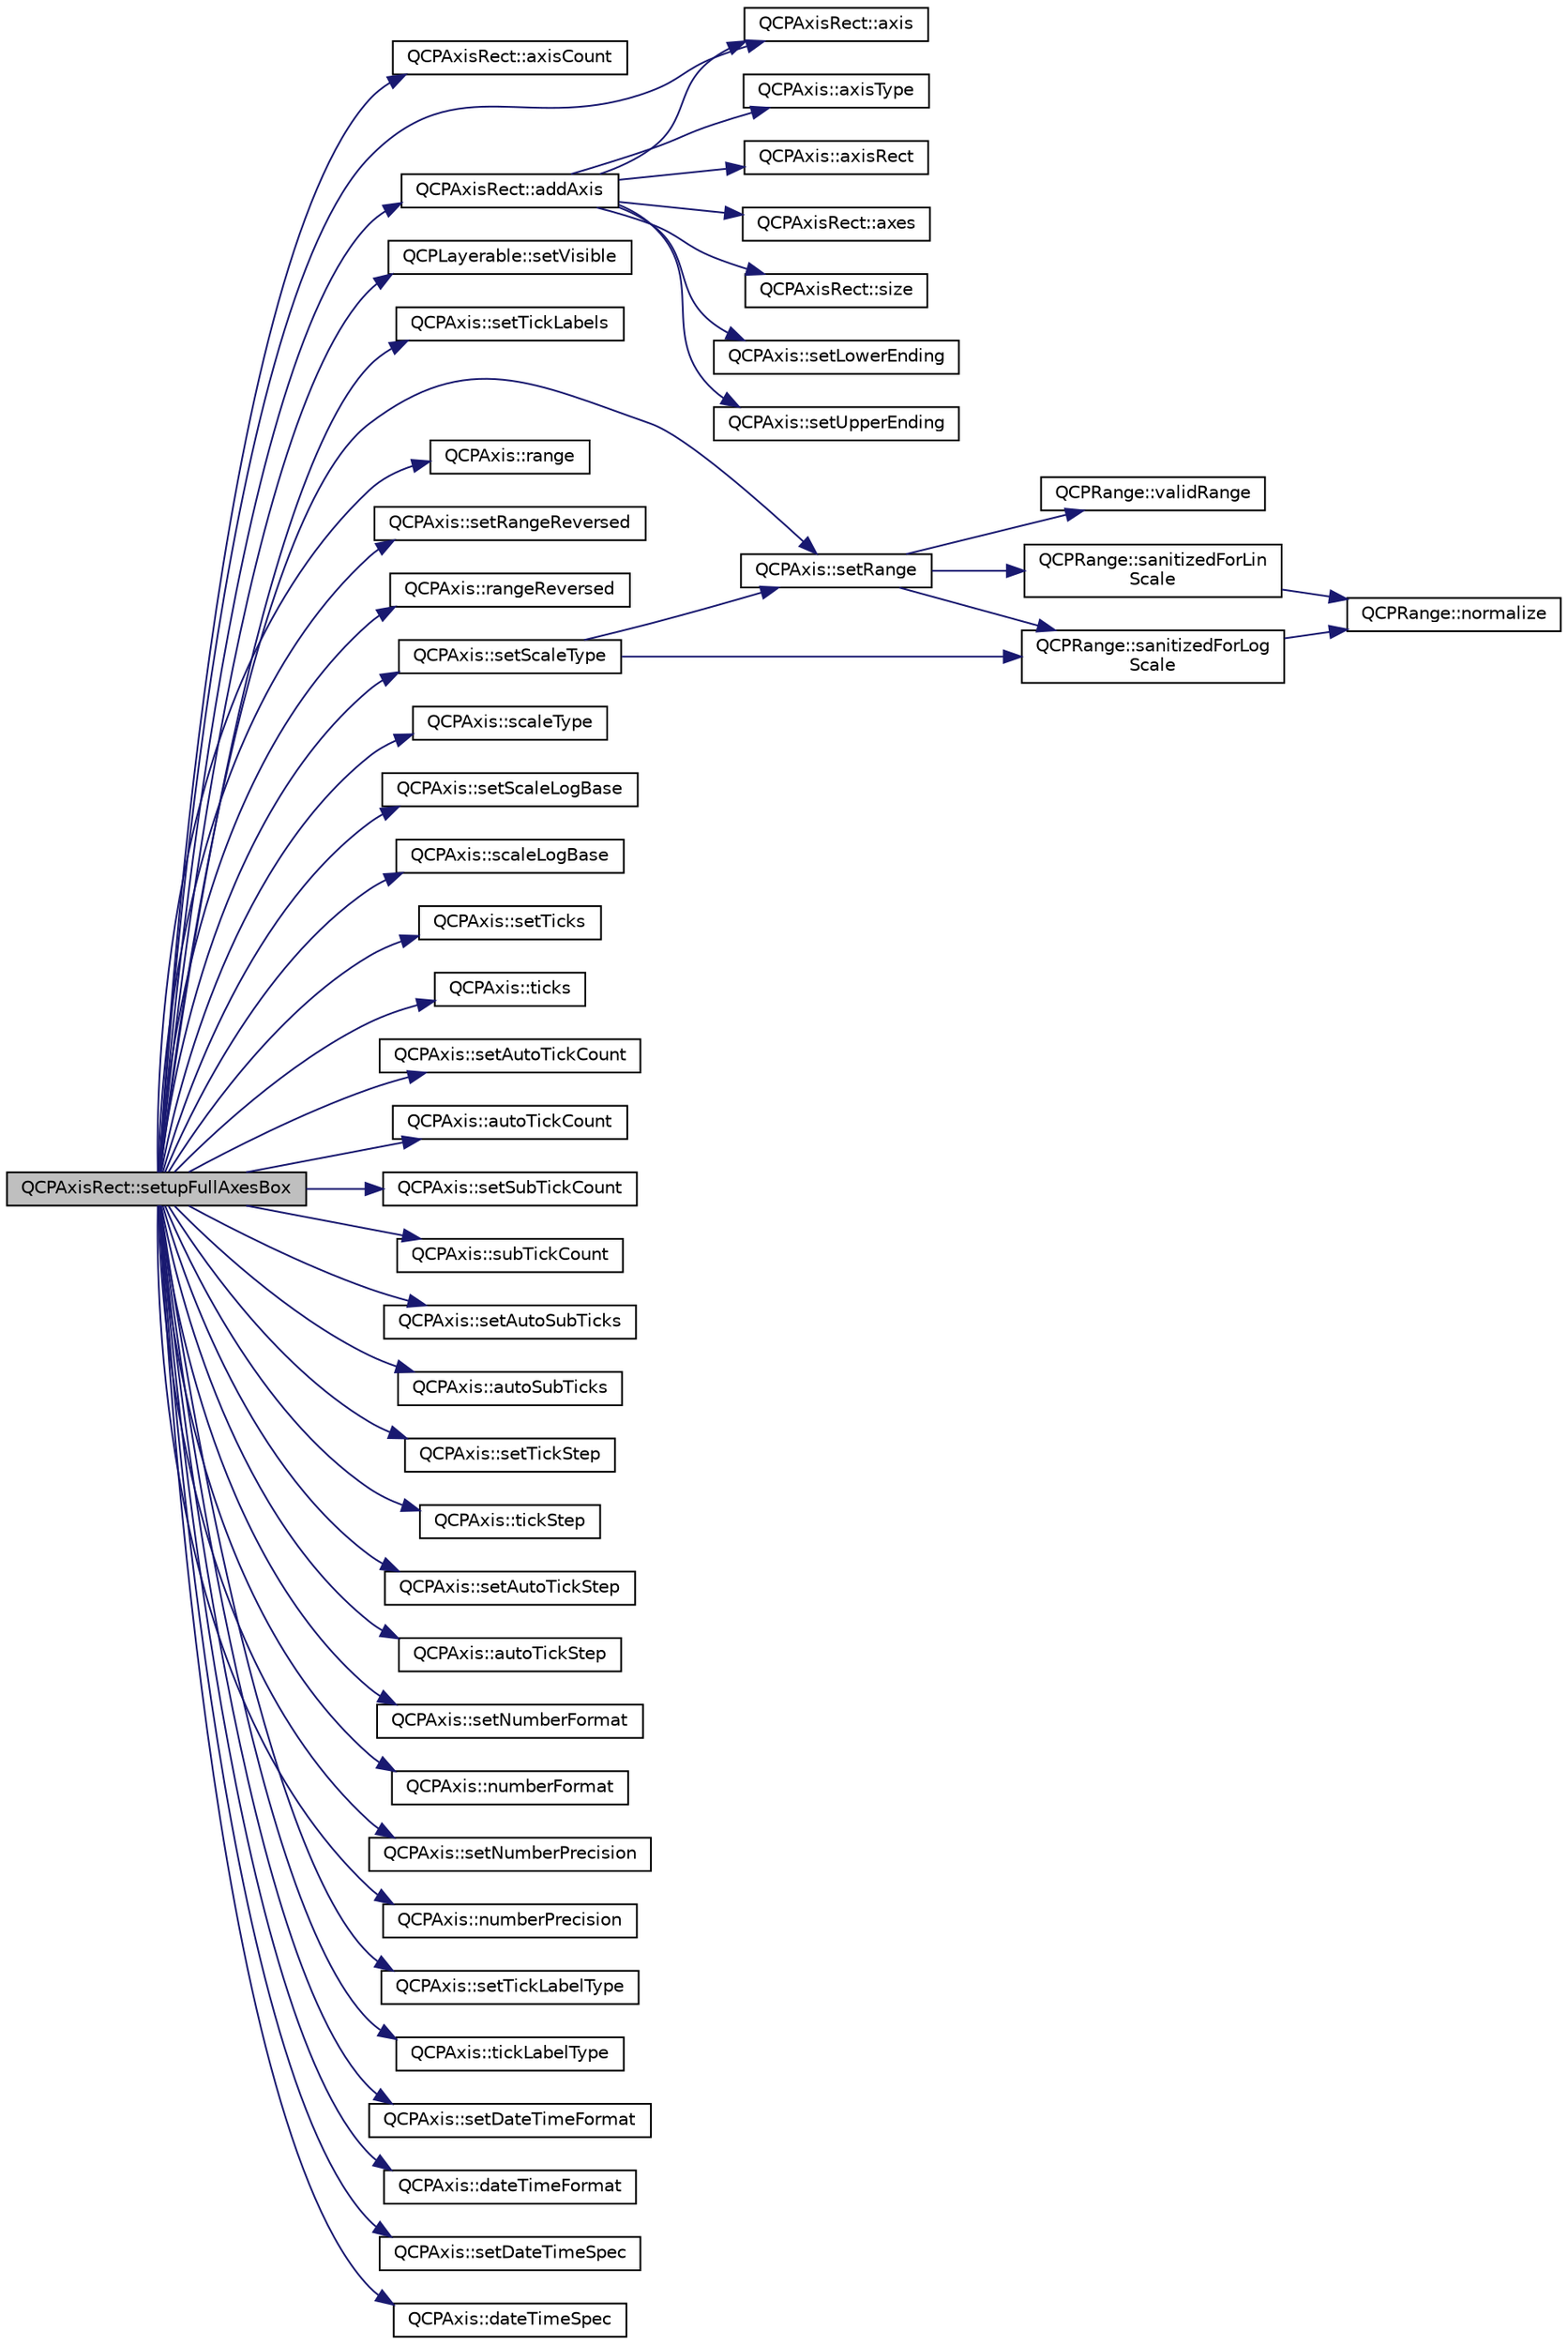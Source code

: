 digraph "QCPAxisRect::setupFullAxesBox"
{
  edge [fontname="Helvetica",fontsize="10",labelfontname="Helvetica",labelfontsize="10"];
  node [fontname="Helvetica",fontsize="10",shape=record];
  rankdir="LR";
  Node1 [label="QCPAxisRect::setupFullAxesBox",height=0.2,width=0.4,color="black", fillcolor="grey75", style="filled", fontcolor="black"];
  Node1 -> Node2 [color="midnightblue",fontsize="10",style="solid",fontname="Helvetica"];
  Node2 [label="QCPAxisRect::axisCount",height=0.2,width=0.4,color="black", fillcolor="white", style="filled",URL="$class_q_c_p_axis_rect.html#a16e3e4646e52e4b5d5b865076c29ae58"];
  Node1 -> Node3 [color="midnightblue",fontsize="10",style="solid",fontname="Helvetica"];
  Node3 [label="QCPAxisRect::addAxis",height=0.2,width=0.4,color="black", fillcolor="white", style="filled",URL="$class_q_c_p_axis_rect.html#a2dc336092ccc57d44a46194c8a23e4f4"];
  Node3 -> Node4 [color="midnightblue",fontsize="10",style="solid",fontname="Helvetica"];
  Node4 [label="QCPAxisRect::axis",height=0.2,width=0.4,color="black", fillcolor="white", style="filled",URL="$class_q_c_p_axis_rect.html#a560de44e47a4af0f86c59102a094b1e4"];
  Node3 -> Node5 [color="midnightblue",fontsize="10",style="solid",fontname="Helvetica"];
  Node5 [label="QCPAxis::axisType",height=0.2,width=0.4,color="black", fillcolor="white", style="filled",URL="$class_q_c_p_axis.html#a593c37bf6aa4990326dc09e24f45db7f"];
  Node3 -> Node6 [color="midnightblue",fontsize="10",style="solid",fontname="Helvetica"];
  Node6 [label="QCPAxis::axisRect",height=0.2,width=0.4,color="black", fillcolor="white", style="filled",URL="$class_q_c_p_axis.html#aada3102af43b029e3879bcbf2bddfabb"];
  Node3 -> Node7 [color="midnightblue",fontsize="10",style="solid",fontname="Helvetica"];
  Node7 [label="QCPAxisRect::axes",height=0.2,width=0.4,color="black", fillcolor="white", style="filled",URL="$class_q_c_p_axis_rect.html#a18dcdc0dd6c7520bc9f3d15a7a3feec2"];
  Node3 -> Node8 [color="midnightblue",fontsize="10",style="solid",fontname="Helvetica"];
  Node8 [label="QCPAxisRect::size",height=0.2,width=0.4,color="black", fillcolor="white", style="filled",URL="$class_q_c_p_axis_rect.html#a871b9fe49e92b39a3cbe29a59e458536"];
  Node3 -> Node9 [color="midnightblue",fontsize="10",style="solid",fontname="Helvetica"];
  Node9 [label="QCPAxis::setLowerEnding",height=0.2,width=0.4,color="black", fillcolor="white", style="filled",URL="$class_q_c_p_axis.html#a08af1c72db9ae4dc8cb8a973d44405ab"];
  Node3 -> Node10 [color="midnightblue",fontsize="10",style="solid",fontname="Helvetica"];
  Node10 [label="QCPAxis::setUpperEnding",height=0.2,width=0.4,color="black", fillcolor="white", style="filled",URL="$class_q_c_p_axis.html#a69119b892fc306f651763596685aa377"];
  Node1 -> Node4 [color="midnightblue",fontsize="10",style="solid",fontname="Helvetica"];
  Node1 -> Node11 [color="midnightblue",fontsize="10",style="solid",fontname="Helvetica"];
  Node11 [label="QCPLayerable::setVisible",height=0.2,width=0.4,color="black", fillcolor="white", style="filled",URL="$class_q_c_p_layerable.html#a3bed99ddc396b48ce3ebfdc0418744f8"];
  Node1 -> Node12 [color="midnightblue",fontsize="10",style="solid",fontname="Helvetica"];
  Node12 [label="QCPAxis::setTickLabels",height=0.2,width=0.4,color="black", fillcolor="white", style="filled",URL="$class_q_c_p_axis.html#a04ba16e1f6f78d70f938519576ed32c8"];
  Node1 -> Node13 [color="midnightblue",fontsize="10",style="solid",fontname="Helvetica"];
  Node13 [label="QCPAxis::setRange",height=0.2,width=0.4,color="black", fillcolor="white", style="filled",URL="$class_q_c_p_axis.html#aebdfea5d44c3a0ad2b4700cd4d25b641"];
  Node13 -> Node14 [color="midnightblue",fontsize="10",style="solid",fontname="Helvetica"];
  Node14 [label="QCPRange::validRange",height=0.2,width=0.4,color="black", fillcolor="white", style="filled",URL="$class_q_c_p_range.html#ab38bd4841c77c7bb86c9eea0f142dcc0"];
  Node13 -> Node15 [color="midnightblue",fontsize="10",style="solid",fontname="Helvetica"];
  Node15 [label="QCPRange::sanitizedForLog\lScale",height=0.2,width=0.4,color="black", fillcolor="white", style="filled",URL="$class_q_c_p_range.html#aaf6a9046e78d91eeb8e89584fe46b034"];
  Node15 -> Node16 [color="midnightblue",fontsize="10",style="solid",fontname="Helvetica"];
  Node16 [label="QCPRange::normalize",height=0.2,width=0.4,color="black", fillcolor="white", style="filled",URL="$class_q_c_p_range.html#af914a7740269b0604d0827c634a878a9"];
  Node13 -> Node17 [color="midnightblue",fontsize="10",style="solid",fontname="Helvetica"];
  Node17 [label="QCPRange::sanitizedForLin\lScale",height=0.2,width=0.4,color="black", fillcolor="white", style="filled",URL="$class_q_c_p_range.html#a1ff029704c29a75adbc1dc36cecaf44c"];
  Node17 -> Node16 [color="midnightblue",fontsize="10",style="solid",fontname="Helvetica"];
  Node1 -> Node18 [color="midnightblue",fontsize="10",style="solid",fontname="Helvetica"];
  Node18 [label="QCPAxis::range",height=0.2,width=0.4,color="black", fillcolor="white", style="filled",URL="$class_q_c_p_axis.html#ab1ea79a4f5ea4cf42620f8f51c477ac4"];
  Node1 -> Node19 [color="midnightblue",fontsize="10",style="solid",fontname="Helvetica"];
  Node19 [label="QCPAxis::setRangeReversed",height=0.2,width=0.4,color="black", fillcolor="white", style="filled",URL="$class_q_c_p_axis.html#a2172fdb196b1a0dc3f40992fcad8e9e1"];
  Node1 -> Node20 [color="midnightblue",fontsize="10",style="solid",fontname="Helvetica"];
  Node20 [label="QCPAxis::rangeReversed",height=0.2,width=0.4,color="black", fillcolor="white", style="filled",URL="$class_q_c_p_axis.html#ade26dc7994ccd8a11f64fd83377ee021"];
  Node1 -> Node21 [color="midnightblue",fontsize="10",style="solid",fontname="Helvetica"];
  Node21 [label="QCPAxis::setScaleType",height=0.2,width=0.4,color="black", fillcolor="white", style="filled",URL="$class_q_c_p_axis.html#adef29cae617af4f519f6c40d1a866ca6"];
  Node21 -> Node13 [color="midnightblue",fontsize="10",style="solid",fontname="Helvetica"];
  Node21 -> Node15 [color="midnightblue",fontsize="10",style="solid",fontname="Helvetica"];
  Node1 -> Node22 [color="midnightblue",fontsize="10",style="solid",fontname="Helvetica"];
  Node22 [label="QCPAxis::scaleType",height=0.2,width=0.4,color="black", fillcolor="white", style="filled",URL="$class_q_c_p_axis.html#a8563e13407bc0616da7f7c84e02de170"];
  Node1 -> Node23 [color="midnightblue",fontsize="10",style="solid",fontname="Helvetica"];
  Node23 [label="QCPAxis::setScaleLogBase",height=0.2,width=0.4,color="black", fillcolor="white", style="filled",URL="$class_q_c_p_axis.html#a726186054be90487885a748aa1b42188"];
  Node1 -> Node24 [color="midnightblue",fontsize="10",style="solid",fontname="Helvetica"];
  Node24 [label="QCPAxis::scaleLogBase",height=0.2,width=0.4,color="black", fillcolor="white", style="filled",URL="$class_q_c_p_axis.html#ac937d2a602f865aff2ab6c1e288739f6"];
  Node1 -> Node25 [color="midnightblue",fontsize="10",style="solid",fontname="Helvetica"];
  Node25 [label="QCPAxis::setTicks",height=0.2,width=0.4,color="black", fillcolor="white", style="filled",URL="$class_q_c_p_axis.html#ac891409315bc379e3b1abdb162c1a011"];
  Node1 -> Node26 [color="midnightblue",fontsize="10",style="solid",fontname="Helvetica"];
  Node26 [label="QCPAxis::ticks",height=0.2,width=0.4,color="black", fillcolor="white", style="filled",URL="$class_q_c_p_axis.html#a61c504ec7c5bed9a63edf45345995d10"];
  Node1 -> Node27 [color="midnightblue",fontsize="10",style="solid",fontname="Helvetica"];
  Node27 [label="QCPAxis::setAutoTickCount",height=0.2,width=0.4,color="black", fillcolor="white", style="filled",URL="$class_q_c_p_axis.html#a7c7111cbeac9ec5fcb40f93a1ef51a0b"];
  Node1 -> Node28 [color="midnightblue",fontsize="10",style="solid",fontname="Helvetica"];
  Node28 [label="QCPAxis::autoTickCount",height=0.2,width=0.4,color="black", fillcolor="white", style="filled",URL="$class_q_c_p_axis.html#ac87454a1342f5d2939ab59e68b4d515b"];
  Node1 -> Node29 [color="midnightblue",fontsize="10",style="solid",fontname="Helvetica"];
  Node29 [label="QCPAxis::setSubTickCount",height=0.2,width=0.4,color="black", fillcolor="white", style="filled",URL="$class_q_c_p_axis.html#a4b1554ead9d7f9799650d51383e326dd"];
  Node1 -> Node30 [color="midnightblue",fontsize="10",style="solid",fontname="Helvetica"];
  Node30 [label="QCPAxis::subTickCount",height=0.2,width=0.4,color="black", fillcolor="white", style="filled",URL="$class_q_c_p_axis.html#a290b4c1375476826daa10e914cb71dab"];
  Node1 -> Node31 [color="midnightblue",fontsize="10",style="solid",fontname="Helvetica"];
  Node31 [label="QCPAxis::setAutoSubTicks",height=0.2,width=0.4,color="black", fillcolor="white", style="filled",URL="$class_q_c_p_axis.html#adcbdec7a60054b88571e89599f4a45bf"];
  Node1 -> Node32 [color="midnightblue",fontsize="10",style="solid",fontname="Helvetica"];
  Node32 [label="QCPAxis::autoSubTicks",height=0.2,width=0.4,color="black", fillcolor="white", style="filled",URL="$class_q_c_p_axis.html#ab9a950e16f373fe5c4b79078bb97c171"];
  Node1 -> Node33 [color="midnightblue",fontsize="10",style="solid",fontname="Helvetica"];
  Node33 [label="QCPAxis::setTickStep",height=0.2,width=0.4,color="black", fillcolor="white", style="filled",URL="$class_q_c_p_axis.html#af727db0acc6492c4c774c0700e738205"];
  Node1 -> Node34 [color="midnightblue",fontsize="10",style="solid",fontname="Helvetica"];
  Node34 [label="QCPAxis::tickStep",height=0.2,width=0.4,color="black", fillcolor="white", style="filled",URL="$class_q_c_p_axis.html#a0e6120d24266544441ab691f316a1b03"];
  Node1 -> Node35 [color="midnightblue",fontsize="10",style="solid",fontname="Helvetica"];
  Node35 [label="QCPAxis::setAutoTickStep",height=0.2,width=0.4,color="black", fillcolor="white", style="filled",URL="$class_q_c_p_axis.html#a99fe77b034e06f5b723995beab96e741"];
  Node1 -> Node36 [color="midnightblue",fontsize="10",style="solid",fontname="Helvetica"];
  Node36 [label="QCPAxis::autoTickStep",height=0.2,width=0.4,color="black", fillcolor="white", style="filled",URL="$class_q_c_p_axis.html#ae762920261b0c24beb56b893e5a2471d"];
  Node1 -> Node37 [color="midnightblue",fontsize="10",style="solid",fontname="Helvetica"];
  Node37 [label="QCPAxis::setNumberFormat",height=0.2,width=0.4,color="black", fillcolor="white", style="filled",URL="$class_q_c_p_axis.html#ae585a54dc2aac662e90a2ca82f002590"];
  Node1 -> Node38 [color="midnightblue",fontsize="10",style="solid",fontname="Helvetica"];
  Node38 [label="QCPAxis::numberFormat",height=0.2,width=0.4,color="black", fillcolor="white", style="filled",URL="$class_q_c_p_axis.html#ae6729b40845b29ffa5a440aa53cec215"];
  Node1 -> Node39 [color="midnightblue",fontsize="10",style="solid",fontname="Helvetica"];
  Node39 [label="QCPAxis::setNumberPrecision",height=0.2,width=0.4,color="black", fillcolor="white", style="filled",URL="$class_q_c_p_axis.html#a21dc8023ad7500382ad9574b48137e63"];
  Node1 -> Node40 [color="midnightblue",fontsize="10",style="solid",fontname="Helvetica"];
  Node40 [label="QCPAxis::numberPrecision",height=0.2,width=0.4,color="black", fillcolor="white", style="filled",URL="$class_q_c_p_axis.html#a91cb2825060ac79a889296377fe0c7c1"];
  Node1 -> Node41 [color="midnightblue",fontsize="10",style="solid",fontname="Helvetica"];
  Node41 [label="QCPAxis::setTickLabelType",height=0.2,width=0.4,color="black", fillcolor="white", style="filled",URL="$class_q_c_p_axis.html#a54f24f5ce8feea25209388a863d7e448"];
  Node1 -> Node42 [color="midnightblue",fontsize="10",style="solid",fontname="Helvetica"];
  Node42 [label="QCPAxis::tickLabelType",height=0.2,width=0.4,color="black", fillcolor="white", style="filled",URL="$class_q_c_p_axis.html#a8a6f58a1ce12cfc4fadd379167668e8d"];
  Node1 -> Node43 [color="midnightblue",fontsize="10",style="solid",fontname="Helvetica"];
  Node43 [label="QCPAxis::setDateTimeFormat",height=0.2,width=0.4,color="black", fillcolor="white", style="filled",URL="$class_q_c_p_axis.html#a2ee0191daa03524a682113e63e05f7a7"];
  Node1 -> Node44 [color="midnightblue",fontsize="10",style="solid",fontname="Helvetica"];
  Node44 [label="QCPAxis::dateTimeFormat",height=0.2,width=0.4,color="black", fillcolor="white", style="filled",URL="$class_q_c_p_axis.html#a132b54ae184a12ed24c9af24f53dc70b"];
  Node1 -> Node45 [color="midnightblue",fontsize="10",style="solid",fontname="Helvetica"];
  Node45 [label="QCPAxis::setDateTimeSpec",height=0.2,width=0.4,color="black", fillcolor="white", style="filled",URL="$class_q_c_p_axis.html#a262e06731debed7eee11fa6a81d67eaf"];
  Node1 -> Node46 [color="midnightblue",fontsize="10",style="solid",fontname="Helvetica"];
  Node46 [label="QCPAxis::dateTimeSpec",height=0.2,width=0.4,color="black", fillcolor="white", style="filled",URL="$class_q_c_p_axis.html#afdd04c56ed29a9d948f840fc76f0d383"];
}
